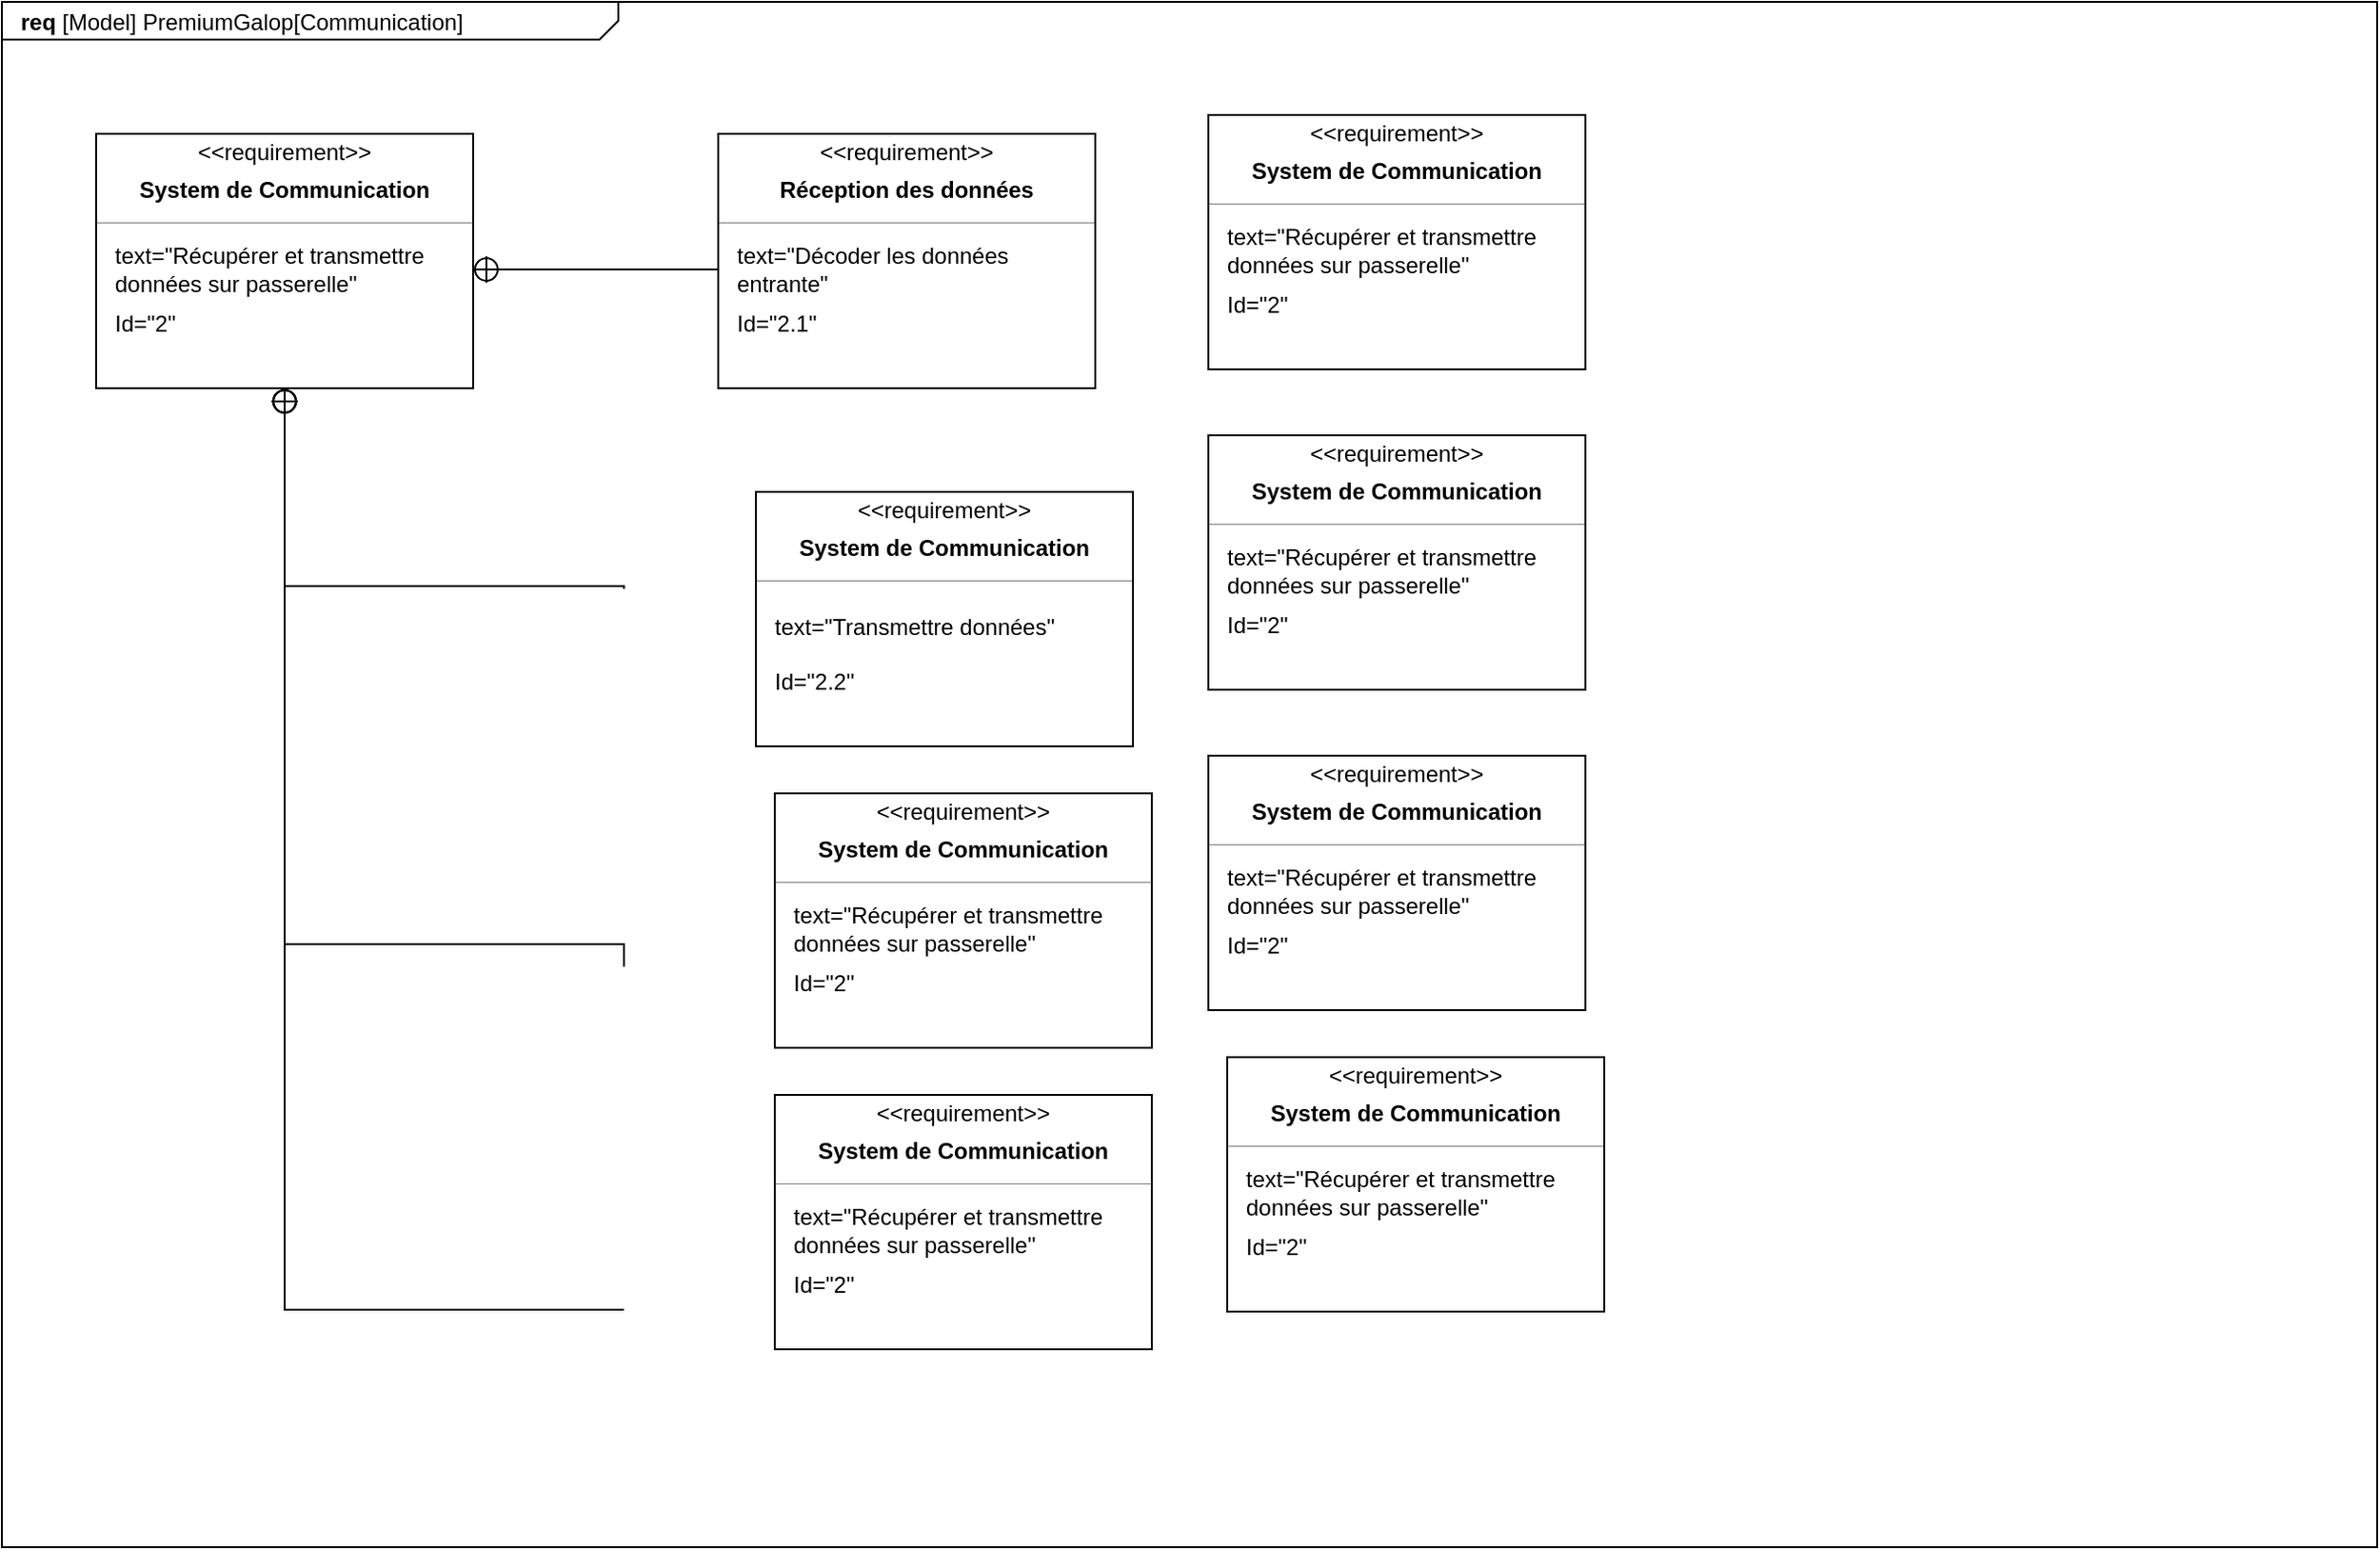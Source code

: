 <mxfile version="26.0.7">
  <diagram name="Page-1" id="929967ad-93f9-6ef4-fab6-5d389245f69c">
    <mxGraphModel dx="1248" dy="1808" grid="1" gridSize="10" guides="1" tooltips="1" connect="1" arrows="1" fold="1" page="1" pageScale="1.5" pageWidth="1169" pageHeight="826" background="none" math="0" shadow="0">
      <root>
        <mxCell id="0" style=";html=1;" />
        <mxCell id="1" style=";html=1;" parent="0" />
        <mxCell id="1672d66443f91eb5-1" value="&lt;p style=&quot;margin: 0px ; margin-top: 4px ; margin-left: 10px ; text-align: left&quot;&gt;&lt;b&gt;req&lt;/b&gt; [Model] PremiumGalop[Communication]&lt;/p&gt;" style="html=1;strokeWidth=1;shape=mxgraph.sysml.package;html=1;overflow=fill;whiteSpace=wrap;fillColor=none;gradientColor=none;fontSize=12;align=center;labelX=327.64;" parent="1" vertex="1">
          <mxGeometry x="110" y="-70" width="1260" height="820" as="geometry" />
        </mxCell>
        <mxCell id="gL3Civ_0kA5RlNFKBFCX-1" value="" style="fontStyle=1;align=center;verticalAlign=middle;childLayout=stackLayout;horizontal=1;horizontalStack=0;resizeParent=1;resizeParentMax=0;resizeLast=0;marginBottom=0;" parent="1" vertex="1">
          <mxGeometry x="160" width="200" height="135" as="geometry" />
        </mxCell>
        <mxCell id="gL3Civ_0kA5RlNFKBFCX-2" value="&amp;lt;&amp;lt;requirement&amp;gt;&amp;gt;" style="html=1;align=center;spacing=0;verticalAlign=middle;strokeColor=none;fillColor=none;whiteSpace=wrap;spacingTop=3;" parent="gL3Civ_0kA5RlNFKBFCX-1" vertex="1">
          <mxGeometry width="200" height="16" as="geometry" />
        </mxCell>
        <mxCell id="gL3Civ_0kA5RlNFKBFCX-3" value="System de Communication" style="html=1;align=center;spacing=0;verticalAlign=middle;strokeColor=none;fillColor=none;whiteSpace=wrap;fontStyle=1" parent="gL3Civ_0kA5RlNFKBFCX-1" vertex="1">
          <mxGeometry y="16" width="200" height="27" as="geometry" />
        </mxCell>
        <mxCell id="gL3Civ_0kA5RlNFKBFCX-4" value="" style="line;strokeWidth=0.25;fillColor=none;align=left;verticalAlign=middle;spacingTop=-1;spacingLeft=3;spacingRight=3;rotatable=0;labelPosition=right;points=[];portConstraint=eastwest;" parent="gL3Civ_0kA5RlNFKBFCX-1" vertex="1">
          <mxGeometry y="43" width="200" height="8" as="geometry" />
        </mxCell>
        <mxCell id="gL3Civ_0kA5RlNFKBFCX-5" value="text=&quot;Récupérer et transmettre données sur passerelle&quot;" style="html=1;align=left;spacing=0;verticalAlign=middle;strokeColor=none;fillColor=none;whiteSpace=wrap;spacingLeft=10;" parent="gL3Civ_0kA5RlNFKBFCX-1" vertex="1">
          <mxGeometry y="51" width="200" height="42" as="geometry" />
        </mxCell>
        <mxCell id="gL3Civ_0kA5RlNFKBFCX-6" value="Id=&quot;2&lt;span style=&quot;background-color: transparent; color: light-dark(rgb(0, 0, 0), rgb(255, 255, 255));&quot;&gt;&quot;&lt;/span&gt;" style="html=1;align=left;spacing=0;verticalAlign=middle;strokeColor=none;fillColor=none;whiteSpace=wrap;spacingLeft=10;" parent="gL3Civ_0kA5RlNFKBFCX-1" vertex="1">
          <mxGeometry y="93" width="200" height="16" as="geometry" />
        </mxCell>
        <mxCell id="gL3Civ_0kA5RlNFKBFCX-7" value="" style="html=1;align=center;spacing=0;verticalAlign=middle;strokeColor=none;fillColor=none;whiteSpace=wrap;" parent="gL3Civ_0kA5RlNFKBFCX-1" vertex="1">
          <mxGeometry y="109" width="200" height="26" as="geometry" />
        </mxCell>
        <mxCell id="gL3Civ_0kA5RlNFKBFCX-18" value="" style="rounded=0;html=1;labelBackgroundColor=none;endArrow=none;edgeStyle=elbowEdgeStyle;elbow=vertical;startArrow=sysMLPackCont;startSize=12;exitX=1;exitY=0.5;exitDx=0;exitDy=0;entryX=0;entryY=0.5;entryDx=0;entryDy=0;" parent="1" source="gL3Civ_0kA5RlNFKBFCX-5" target="Au6MMPrLlBBfnPEqebIy-5" edge="1">
          <mxGeometry relative="1" as="geometry">
            <mxPoint x="840" y="-160" as="sourcePoint" />
            <mxPoint x="440" y="72" as="targetPoint" />
            <Array as="points" />
          </mxGeometry>
        </mxCell>
        <mxCell id="gL3Civ_0kA5RlNFKBFCX-19" value="" style="rounded=0;html=1;labelBackgroundColor=none;endArrow=none;edgeStyle=elbowEdgeStyle;elbow=vertical;startArrow=sysMLPackCont;startSize=12;entryX=0;entryY=0.25;entryDx=0;entryDy=0;exitX=0.5;exitY=1;exitDx=0;exitDy=0;" parent="1" source="gL3Civ_0kA5RlNFKBFCX-7" edge="1">
          <mxGeometry relative="1" as="geometry">
            <mxPoint x="740" y="200" as="sourcePoint" />
            <mxPoint x="440" y="241.5" as="targetPoint" />
            <Array as="points">
              <mxPoint x="360" y="240" />
            </Array>
          </mxGeometry>
        </mxCell>
        <mxCell id="gL3Civ_0kA5RlNFKBFCX-34" value="" style="rounded=0;html=1;labelBackgroundColor=none;endArrow=none;edgeStyle=elbowEdgeStyle;elbow=vertical;startArrow=sysMLPackCont;startSize=12;entryX=0;entryY=0.5;entryDx=0;entryDy=0;exitX=0.5;exitY=1;exitDx=0;exitDy=0;" parent="1" source="gL3Civ_0kA5RlNFKBFCX-7" edge="1">
          <mxGeometry relative="1" as="geometry">
            <mxPoint x="190" y="286.5" as="sourcePoint" />
            <mxPoint x="440" y="442" as="targetPoint" />
            <Array as="points">
              <mxPoint x="350" y="430" />
            </Array>
          </mxGeometry>
        </mxCell>
        <mxCell id="gL3Civ_0kA5RlNFKBFCX-42" value="" style="rounded=0;html=1;labelBackgroundColor=none;endArrow=none;edgeStyle=elbowEdgeStyle;elbow=vertical;startArrow=sysMLPackCont;startSize=12;entryX=0;entryY=0.5;entryDx=0;entryDy=0;exitX=0.5;exitY=1;exitDx=0;exitDy=0;" parent="1" source="gL3Civ_0kA5RlNFKBFCX-7" edge="1">
          <mxGeometry relative="1" as="geometry">
            <mxPoint x="250" y="300" as="sourcePoint" />
            <mxPoint x="440" y="624" as="targetPoint" />
            <Array as="points">
              <mxPoint x="350" y="624" />
            </Array>
          </mxGeometry>
        </mxCell>
        <mxCell id="Au6MMPrLlBBfnPEqebIy-1" value="" style="fontStyle=1;align=center;verticalAlign=middle;childLayout=stackLayout;horizontal=1;horizontalStack=0;resizeParent=1;resizeParentMax=0;resizeLast=0;marginBottom=0;" vertex="1" parent="1">
          <mxGeometry x="490" width="200" height="135" as="geometry" />
        </mxCell>
        <mxCell id="Au6MMPrLlBBfnPEqebIy-2" value="&amp;lt;&amp;lt;requirement&amp;gt;&amp;gt;" style="html=1;align=center;spacing=0;verticalAlign=middle;strokeColor=none;fillColor=none;whiteSpace=wrap;spacingTop=3;" vertex="1" parent="Au6MMPrLlBBfnPEqebIy-1">
          <mxGeometry width="200" height="16" as="geometry" />
        </mxCell>
        <mxCell id="Au6MMPrLlBBfnPEqebIy-3" value="Réception des données" style="html=1;align=center;spacing=0;verticalAlign=middle;strokeColor=none;fillColor=none;whiteSpace=wrap;fontStyle=1" vertex="1" parent="Au6MMPrLlBBfnPEqebIy-1">
          <mxGeometry y="16" width="200" height="27" as="geometry" />
        </mxCell>
        <mxCell id="Au6MMPrLlBBfnPEqebIy-4" value="" style="line;strokeWidth=0.25;fillColor=none;align=left;verticalAlign=middle;spacingTop=-1;spacingLeft=3;spacingRight=3;rotatable=0;labelPosition=right;points=[];portConstraint=eastwest;" vertex="1" parent="Au6MMPrLlBBfnPEqebIy-1">
          <mxGeometry y="43" width="200" height="8" as="geometry" />
        </mxCell>
        <mxCell id="Au6MMPrLlBBfnPEqebIy-5" value="text=&quot;Décoder les données entrante&quot;" style="html=1;align=left;spacing=0;verticalAlign=middle;strokeColor=none;fillColor=none;whiteSpace=wrap;spacingLeft=10;" vertex="1" parent="Au6MMPrLlBBfnPEqebIy-1">
          <mxGeometry y="51" width="200" height="42" as="geometry" />
        </mxCell>
        <mxCell id="Au6MMPrLlBBfnPEqebIy-6" value="Id=&quot;2.1&lt;span style=&quot;background-color: transparent; color: light-dark(rgb(0, 0, 0), rgb(255, 255, 255));&quot;&gt;&quot;&lt;/span&gt;" style="html=1;align=left;spacing=0;verticalAlign=middle;strokeColor=none;fillColor=none;whiteSpace=wrap;spacingLeft=10;" vertex="1" parent="Au6MMPrLlBBfnPEqebIy-1">
          <mxGeometry y="93" width="200" height="16" as="geometry" />
        </mxCell>
        <mxCell id="Au6MMPrLlBBfnPEqebIy-7" value="" style="html=1;align=center;spacing=0;verticalAlign=middle;strokeColor=none;fillColor=none;whiteSpace=wrap;" vertex="1" parent="Au6MMPrLlBBfnPEqebIy-1">
          <mxGeometry y="109" width="200" height="26" as="geometry" />
        </mxCell>
        <mxCell id="Au6MMPrLlBBfnPEqebIy-9" value="" style="fontStyle=1;align=center;verticalAlign=middle;childLayout=stackLayout;horizontal=1;horizontalStack=0;resizeParent=1;resizeParentMax=0;resizeLast=0;marginBottom=0;" vertex="1" parent="1">
          <mxGeometry x="510" y="190" width="200" height="135" as="geometry" />
        </mxCell>
        <mxCell id="Au6MMPrLlBBfnPEqebIy-10" value="&amp;lt;&amp;lt;requirement&amp;gt;&amp;gt;" style="html=1;align=center;spacing=0;verticalAlign=middle;strokeColor=none;fillColor=none;whiteSpace=wrap;spacingTop=3;" vertex="1" parent="Au6MMPrLlBBfnPEqebIy-9">
          <mxGeometry width="200" height="16" as="geometry" />
        </mxCell>
        <mxCell id="Au6MMPrLlBBfnPEqebIy-11" value="System de Communication" style="html=1;align=center;spacing=0;verticalAlign=middle;strokeColor=none;fillColor=none;whiteSpace=wrap;fontStyle=1" vertex="1" parent="Au6MMPrLlBBfnPEqebIy-9">
          <mxGeometry y="16" width="200" height="27" as="geometry" />
        </mxCell>
        <mxCell id="Au6MMPrLlBBfnPEqebIy-12" value="" style="line;strokeWidth=0.25;fillColor=none;align=left;verticalAlign=middle;spacingTop=-1;spacingLeft=3;spacingRight=3;rotatable=0;labelPosition=right;points=[];portConstraint=eastwest;" vertex="1" parent="Au6MMPrLlBBfnPEqebIy-9">
          <mxGeometry y="43" width="200" height="8" as="geometry" />
        </mxCell>
        <mxCell id="Au6MMPrLlBBfnPEqebIy-13" value="text=&quot;Transmettre données&quot;" style="html=1;align=left;spacing=0;verticalAlign=middle;strokeColor=none;fillColor=none;whiteSpace=wrap;spacingLeft=10;" vertex="1" parent="Au6MMPrLlBBfnPEqebIy-9">
          <mxGeometry y="51" width="200" height="42" as="geometry" />
        </mxCell>
        <mxCell id="Au6MMPrLlBBfnPEqebIy-14" value="Id=&quot;2.2&lt;span style=&quot;background-color: transparent; color: light-dark(rgb(0, 0, 0), rgb(255, 255, 255));&quot;&gt;&quot;&lt;/span&gt;" style="html=1;align=left;spacing=0;verticalAlign=middle;strokeColor=none;fillColor=none;whiteSpace=wrap;spacingLeft=10;" vertex="1" parent="Au6MMPrLlBBfnPEqebIy-9">
          <mxGeometry y="93" width="200" height="16" as="geometry" />
        </mxCell>
        <mxCell id="Au6MMPrLlBBfnPEqebIy-15" value="" style="html=1;align=center;spacing=0;verticalAlign=middle;strokeColor=none;fillColor=none;whiteSpace=wrap;" vertex="1" parent="Au6MMPrLlBBfnPEqebIy-9">
          <mxGeometry y="109" width="200" height="26" as="geometry" />
        </mxCell>
        <mxCell id="Au6MMPrLlBBfnPEqebIy-16" value="" style="fontStyle=1;align=center;verticalAlign=middle;childLayout=stackLayout;horizontal=1;horizontalStack=0;resizeParent=1;resizeParentMax=0;resizeLast=0;marginBottom=0;" vertex="1" parent="1">
          <mxGeometry x="520" y="350" width="200" height="135" as="geometry" />
        </mxCell>
        <mxCell id="Au6MMPrLlBBfnPEqebIy-17" value="&amp;lt;&amp;lt;requirement&amp;gt;&amp;gt;" style="html=1;align=center;spacing=0;verticalAlign=middle;strokeColor=none;fillColor=none;whiteSpace=wrap;spacingTop=3;" vertex="1" parent="Au6MMPrLlBBfnPEqebIy-16">
          <mxGeometry width="200" height="16" as="geometry" />
        </mxCell>
        <mxCell id="Au6MMPrLlBBfnPEqebIy-18" value="System de Communication" style="html=1;align=center;spacing=0;verticalAlign=middle;strokeColor=none;fillColor=none;whiteSpace=wrap;fontStyle=1" vertex="1" parent="Au6MMPrLlBBfnPEqebIy-16">
          <mxGeometry y="16" width="200" height="27" as="geometry" />
        </mxCell>
        <mxCell id="Au6MMPrLlBBfnPEqebIy-19" value="" style="line;strokeWidth=0.25;fillColor=none;align=left;verticalAlign=middle;spacingTop=-1;spacingLeft=3;spacingRight=3;rotatable=0;labelPosition=right;points=[];portConstraint=eastwest;" vertex="1" parent="Au6MMPrLlBBfnPEqebIy-16">
          <mxGeometry y="43" width="200" height="8" as="geometry" />
        </mxCell>
        <mxCell id="Au6MMPrLlBBfnPEqebIy-20" value="text=&quot;Récupérer et transmettre données sur passerelle&quot;" style="html=1;align=left;spacing=0;verticalAlign=middle;strokeColor=none;fillColor=none;whiteSpace=wrap;spacingLeft=10;" vertex="1" parent="Au6MMPrLlBBfnPEqebIy-16">
          <mxGeometry y="51" width="200" height="42" as="geometry" />
        </mxCell>
        <mxCell id="Au6MMPrLlBBfnPEqebIy-21" value="Id=&quot;2&lt;span style=&quot;background-color: transparent; color: light-dark(rgb(0, 0, 0), rgb(255, 255, 255));&quot;&gt;&quot;&lt;/span&gt;" style="html=1;align=left;spacing=0;verticalAlign=middle;strokeColor=none;fillColor=none;whiteSpace=wrap;spacingLeft=10;" vertex="1" parent="Au6MMPrLlBBfnPEqebIy-16">
          <mxGeometry y="93" width="200" height="16" as="geometry" />
        </mxCell>
        <mxCell id="Au6MMPrLlBBfnPEqebIy-22" value="" style="html=1;align=center;spacing=0;verticalAlign=middle;strokeColor=none;fillColor=none;whiteSpace=wrap;" vertex="1" parent="Au6MMPrLlBBfnPEqebIy-16">
          <mxGeometry y="109" width="200" height="26" as="geometry" />
        </mxCell>
        <mxCell id="Au6MMPrLlBBfnPEqebIy-23" value="" style="fontStyle=1;align=center;verticalAlign=middle;childLayout=stackLayout;horizontal=1;horizontalStack=0;resizeParent=1;resizeParentMax=0;resizeLast=0;marginBottom=0;" vertex="1" parent="1">
          <mxGeometry x="520" y="510" width="200" height="135" as="geometry" />
        </mxCell>
        <mxCell id="Au6MMPrLlBBfnPEqebIy-24" value="&amp;lt;&amp;lt;requirement&amp;gt;&amp;gt;" style="html=1;align=center;spacing=0;verticalAlign=middle;strokeColor=none;fillColor=none;whiteSpace=wrap;spacingTop=3;" vertex="1" parent="Au6MMPrLlBBfnPEqebIy-23">
          <mxGeometry width="200" height="16" as="geometry" />
        </mxCell>
        <mxCell id="Au6MMPrLlBBfnPEqebIy-25" value="System de Communication" style="html=1;align=center;spacing=0;verticalAlign=middle;strokeColor=none;fillColor=none;whiteSpace=wrap;fontStyle=1" vertex="1" parent="Au6MMPrLlBBfnPEqebIy-23">
          <mxGeometry y="16" width="200" height="27" as="geometry" />
        </mxCell>
        <mxCell id="Au6MMPrLlBBfnPEqebIy-26" value="" style="line;strokeWidth=0.25;fillColor=none;align=left;verticalAlign=middle;spacingTop=-1;spacingLeft=3;spacingRight=3;rotatable=0;labelPosition=right;points=[];portConstraint=eastwest;" vertex="1" parent="Au6MMPrLlBBfnPEqebIy-23">
          <mxGeometry y="43" width="200" height="8" as="geometry" />
        </mxCell>
        <mxCell id="Au6MMPrLlBBfnPEqebIy-27" value="text=&quot;Récupérer et transmettre données sur passerelle&quot;" style="html=1;align=left;spacing=0;verticalAlign=middle;strokeColor=none;fillColor=none;whiteSpace=wrap;spacingLeft=10;" vertex="1" parent="Au6MMPrLlBBfnPEqebIy-23">
          <mxGeometry y="51" width="200" height="42" as="geometry" />
        </mxCell>
        <mxCell id="Au6MMPrLlBBfnPEqebIy-28" value="Id=&quot;2&lt;span style=&quot;background-color: transparent; color: light-dark(rgb(0, 0, 0), rgb(255, 255, 255));&quot;&gt;&quot;&lt;/span&gt;" style="html=1;align=left;spacing=0;verticalAlign=middle;strokeColor=none;fillColor=none;whiteSpace=wrap;spacingLeft=10;" vertex="1" parent="Au6MMPrLlBBfnPEqebIy-23">
          <mxGeometry y="93" width="200" height="16" as="geometry" />
        </mxCell>
        <mxCell id="Au6MMPrLlBBfnPEqebIy-29" value="" style="html=1;align=center;spacing=0;verticalAlign=middle;strokeColor=none;fillColor=none;whiteSpace=wrap;" vertex="1" parent="Au6MMPrLlBBfnPEqebIy-23">
          <mxGeometry y="109" width="200" height="26" as="geometry" />
        </mxCell>
        <mxCell id="Au6MMPrLlBBfnPEqebIy-30" value="" style="fontStyle=1;align=center;verticalAlign=middle;childLayout=stackLayout;horizontal=1;horizontalStack=0;resizeParent=1;resizeParentMax=0;resizeLast=0;marginBottom=0;" vertex="1" parent="1">
          <mxGeometry x="750" y="-10" width="200" height="135" as="geometry" />
        </mxCell>
        <mxCell id="Au6MMPrLlBBfnPEqebIy-31" value="&amp;lt;&amp;lt;requirement&amp;gt;&amp;gt;" style="html=1;align=center;spacing=0;verticalAlign=middle;strokeColor=none;fillColor=none;whiteSpace=wrap;spacingTop=3;" vertex="1" parent="Au6MMPrLlBBfnPEqebIy-30">
          <mxGeometry width="200" height="16" as="geometry" />
        </mxCell>
        <mxCell id="Au6MMPrLlBBfnPEqebIy-32" value="System de Communication" style="html=1;align=center;spacing=0;verticalAlign=middle;strokeColor=none;fillColor=none;whiteSpace=wrap;fontStyle=1" vertex="1" parent="Au6MMPrLlBBfnPEqebIy-30">
          <mxGeometry y="16" width="200" height="27" as="geometry" />
        </mxCell>
        <mxCell id="Au6MMPrLlBBfnPEqebIy-33" value="" style="line;strokeWidth=0.25;fillColor=none;align=left;verticalAlign=middle;spacingTop=-1;spacingLeft=3;spacingRight=3;rotatable=0;labelPosition=right;points=[];portConstraint=eastwest;" vertex="1" parent="Au6MMPrLlBBfnPEqebIy-30">
          <mxGeometry y="43" width="200" height="8" as="geometry" />
        </mxCell>
        <mxCell id="Au6MMPrLlBBfnPEqebIy-34" value="text=&quot;Récupérer et transmettre données sur passerelle&quot;" style="html=1;align=left;spacing=0;verticalAlign=middle;strokeColor=none;fillColor=none;whiteSpace=wrap;spacingLeft=10;" vertex="1" parent="Au6MMPrLlBBfnPEqebIy-30">
          <mxGeometry y="51" width="200" height="42" as="geometry" />
        </mxCell>
        <mxCell id="Au6MMPrLlBBfnPEqebIy-35" value="Id=&quot;2&lt;span style=&quot;background-color: transparent; color: light-dark(rgb(0, 0, 0), rgb(255, 255, 255));&quot;&gt;&quot;&lt;/span&gt;" style="html=1;align=left;spacing=0;verticalAlign=middle;strokeColor=none;fillColor=none;whiteSpace=wrap;spacingLeft=10;" vertex="1" parent="Au6MMPrLlBBfnPEqebIy-30">
          <mxGeometry y="93" width="200" height="16" as="geometry" />
        </mxCell>
        <mxCell id="Au6MMPrLlBBfnPEqebIy-36" value="" style="html=1;align=center;spacing=0;verticalAlign=middle;strokeColor=none;fillColor=none;whiteSpace=wrap;" vertex="1" parent="Au6MMPrLlBBfnPEqebIy-30">
          <mxGeometry y="109" width="200" height="26" as="geometry" />
        </mxCell>
        <mxCell id="Au6MMPrLlBBfnPEqebIy-37" value="" style="fontStyle=1;align=center;verticalAlign=middle;childLayout=stackLayout;horizontal=1;horizontalStack=0;resizeParent=1;resizeParentMax=0;resizeLast=0;marginBottom=0;" vertex="1" parent="1">
          <mxGeometry x="750" y="160" width="200" height="135" as="geometry" />
        </mxCell>
        <mxCell id="Au6MMPrLlBBfnPEqebIy-38" value="&amp;lt;&amp;lt;requirement&amp;gt;&amp;gt;" style="html=1;align=center;spacing=0;verticalAlign=middle;strokeColor=none;fillColor=none;whiteSpace=wrap;spacingTop=3;" vertex="1" parent="Au6MMPrLlBBfnPEqebIy-37">
          <mxGeometry width="200" height="16" as="geometry" />
        </mxCell>
        <mxCell id="Au6MMPrLlBBfnPEqebIy-39" value="System de Communication" style="html=1;align=center;spacing=0;verticalAlign=middle;strokeColor=none;fillColor=none;whiteSpace=wrap;fontStyle=1" vertex="1" parent="Au6MMPrLlBBfnPEqebIy-37">
          <mxGeometry y="16" width="200" height="27" as="geometry" />
        </mxCell>
        <mxCell id="Au6MMPrLlBBfnPEqebIy-40" value="" style="line;strokeWidth=0.25;fillColor=none;align=left;verticalAlign=middle;spacingTop=-1;spacingLeft=3;spacingRight=3;rotatable=0;labelPosition=right;points=[];portConstraint=eastwest;" vertex="1" parent="Au6MMPrLlBBfnPEqebIy-37">
          <mxGeometry y="43" width="200" height="8" as="geometry" />
        </mxCell>
        <mxCell id="Au6MMPrLlBBfnPEqebIy-41" value="text=&quot;Récupérer et transmettre données sur passerelle&quot;" style="html=1;align=left;spacing=0;verticalAlign=middle;strokeColor=none;fillColor=none;whiteSpace=wrap;spacingLeft=10;" vertex="1" parent="Au6MMPrLlBBfnPEqebIy-37">
          <mxGeometry y="51" width="200" height="42" as="geometry" />
        </mxCell>
        <mxCell id="Au6MMPrLlBBfnPEqebIy-42" value="Id=&quot;2&lt;span style=&quot;background-color: transparent; color: light-dark(rgb(0, 0, 0), rgb(255, 255, 255));&quot;&gt;&quot;&lt;/span&gt;" style="html=1;align=left;spacing=0;verticalAlign=middle;strokeColor=none;fillColor=none;whiteSpace=wrap;spacingLeft=10;" vertex="1" parent="Au6MMPrLlBBfnPEqebIy-37">
          <mxGeometry y="93" width="200" height="16" as="geometry" />
        </mxCell>
        <mxCell id="Au6MMPrLlBBfnPEqebIy-43" value="" style="html=1;align=center;spacing=0;verticalAlign=middle;strokeColor=none;fillColor=none;whiteSpace=wrap;" vertex="1" parent="Au6MMPrLlBBfnPEqebIy-37">
          <mxGeometry y="109" width="200" height="26" as="geometry" />
        </mxCell>
        <mxCell id="Au6MMPrLlBBfnPEqebIy-44" value="" style="fontStyle=1;align=center;verticalAlign=middle;childLayout=stackLayout;horizontal=1;horizontalStack=0;resizeParent=1;resizeParentMax=0;resizeLast=0;marginBottom=0;" vertex="1" parent="1">
          <mxGeometry x="750" y="330" width="200" height="135" as="geometry" />
        </mxCell>
        <mxCell id="Au6MMPrLlBBfnPEqebIy-45" value="&amp;lt;&amp;lt;requirement&amp;gt;&amp;gt;" style="html=1;align=center;spacing=0;verticalAlign=middle;strokeColor=none;fillColor=none;whiteSpace=wrap;spacingTop=3;" vertex="1" parent="Au6MMPrLlBBfnPEqebIy-44">
          <mxGeometry width="200" height="16" as="geometry" />
        </mxCell>
        <mxCell id="Au6MMPrLlBBfnPEqebIy-46" value="System de Communication" style="html=1;align=center;spacing=0;verticalAlign=middle;strokeColor=none;fillColor=none;whiteSpace=wrap;fontStyle=1" vertex="1" parent="Au6MMPrLlBBfnPEqebIy-44">
          <mxGeometry y="16" width="200" height="27" as="geometry" />
        </mxCell>
        <mxCell id="Au6MMPrLlBBfnPEqebIy-47" value="" style="line;strokeWidth=0.25;fillColor=none;align=left;verticalAlign=middle;spacingTop=-1;spacingLeft=3;spacingRight=3;rotatable=0;labelPosition=right;points=[];portConstraint=eastwest;" vertex="1" parent="Au6MMPrLlBBfnPEqebIy-44">
          <mxGeometry y="43" width="200" height="8" as="geometry" />
        </mxCell>
        <mxCell id="Au6MMPrLlBBfnPEqebIy-48" value="text=&quot;Récupérer et transmettre données sur passerelle&quot;" style="html=1;align=left;spacing=0;verticalAlign=middle;strokeColor=none;fillColor=none;whiteSpace=wrap;spacingLeft=10;" vertex="1" parent="Au6MMPrLlBBfnPEqebIy-44">
          <mxGeometry y="51" width="200" height="42" as="geometry" />
        </mxCell>
        <mxCell id="Au6MMPrLlBBfnPEqebIy-49" value="Id=&quot;2&lt;span style=&quot;background-color: transparent; color: light-dark(rgb(0, 0, 0), rgb(255, 255, 255));&quot;&gt;&quot;&lt;/span&gt;" style="html=1;align=left;spacing=0;verticalAlign=middle;strokeColor=none;fillColor=none;whiteSpace=wrap;spacingLeft=10;" vertex="1" parent="Au6MMPrLlBBfnPEqebIy-44">
          <mxGeometry y="93" width="200" height="16" as="geometry" />
        </mxCell>
        <mxCell id="Au6MMPrLlBBfnPEqebIy-50" value="" style="html=1;align=center;spacing=0;verticalAlign=middle;strokeColor=none;fillColor=none;whiteSpace=wrap;" vertex="1" parent="Au6MMPrLlBBfnPEqebIy-44">
          <mxGeometry y="109" width="200" height="26" as="geometry" />
        </mxCell>
        <mxCell id="Au6MMPrLlBBfnPEqebIy-51" value="" style="fontStyle=1;align=center;verticalAlign=middle;childLayout=stackLayout;horizontal=1;horizontalStack=0;resizeParent=1;resizeParentMax=0;resizeLast=0;marginBottom=0;" vertex="1" parent="1">
          <mxGeometry x="760" y="490" width="200" height="135" as="geometry" />
        </mxCell>
        <mxCell id="Au6MMPrLlBBfnPEqebIy-52" value="&amp;lt;&amp;lt;requirement&amp;gt;&amp;gt;" style="html=1;align=center;spacing=0;verticalAlign=middle;strokeColor=none;fillColor=none;whiteSpace=wrap;spacingTop=3;" vertex="1" parent="Au6MMPrLlBBfnPEqebIy-51">
          <mxGeometry width="200" height="16" as="geometry" />
        </mxCell>
        <mxCell id="Au6MMPrLlBBfnPEqebIy-53" value="System de Communication" style="html=1;align=center;spacing=0;verticalAlign=middle;strokeColor=none;fillColor=none;whiteSpace=wrap;fontStyle=1" vertex="1" parent="Au6MMPrLlBBfnPEqebIy-51">
          <mxGeometry y="16" width="200" height="27" as="geometry" />
        </mxCell>
        <mxCell id="Au6MMPrLlBBfnPEqebIy-54" value="" style="line;strokeWidth=0.25;fillColor=none;align=left;verticalAlign=middle;spacingTop=-1;spacingLeft=3;spacingRight=3;rotatable=0;labelPosition=right;points=[];portConstraint=eastwest;" vertex="1" parent="Au6MMPrLlBBfnPEqebIy-51">
          <mxGeometry y="43" width="200" height="8" as="geometry" />
        </mxCell>
        <mxCell id="Au6MMPrLlBBfnPEqebIy-55" value="text=&quot;Récupérer et transmettre données sur passerelle&quot;" style="html=1;align=left;spacing=0;verticalAlign=middle;strokeColor=none;fillColor=none;whiteSpace=wrap;spacingLeft=10;" vertex="1" parent="Au6MMPrLlBBfnPEqebIy-51">
          <mxGeometry y="51" width="200" height="42" as="geometry" />
        </mxCell>
        <mxCell id="Au6MMPrLlBBfnPEqebIy-56" value="Id=&quot;2&lt;span style=&quot;background-color: transparent; color: light-dark(rgb(0, 0, 0), rgb(255, 255, 255));&quot;&gt;&quot;&lt;/span&gt;" style="html=1;align=left;spacing=0;verticalAlign=middle;strokeColor=none;fillColor=none;whiteSpace=wrap;spacingLeft=10;" vertex="1" parent="Au6MMPrLlBBfnPEqebIy-51">
          <mxGeometry y="93" width="200" height="16" as="geometry" />
        </mxCell>
        <mxCell id="Au6MMPrLlBBfnPEqebIy-57" value="" style="html=1;align=center;spacing=0;verticalAlign=middle;strokeColor=none;fillColor=none;whiteSpace=wrap;" vertex="1" parent="Au6MMPrLlBBfnPEqebIy-51">
          <mxGeometry y="109" width="200" height="26" as="geometry" />
        </mxCell>
      </root>
    </mxGraphModel>
  </diagram>
</mxfile>
